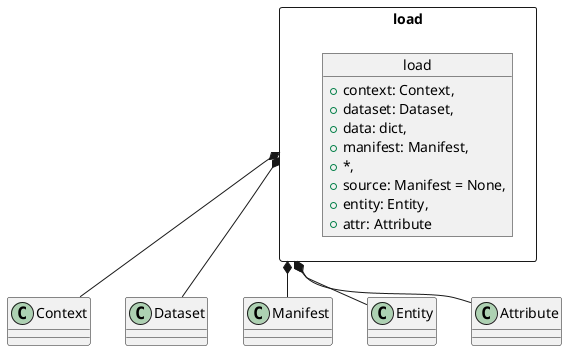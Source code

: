 @startuml
package load <<Rectangle>> {

    object load {
        +context: Context,
        +dataset: Dataset,
        +data: dict,
        +manifest: Manifest,
        +*,
        +source: Manifest = None,
        +entity: Entity,
        +attr: Attribute
    }
}

load *-- Context
load *-- Dataset
load *-- Manifest
load *-- Entity
load *-- Attribute

@enduml
